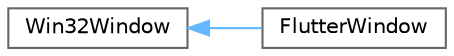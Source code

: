 digraph "类继承关系图"
{
 // LATEX_PDF_SIZE
  bgcolor="transparent";
  edge [fontname=Helvetica,fontsize=10,labelfontname=Helvetica,labelfontsize=10];
  node [fontname=Helvetica,fontsize=10,shape=box,height=0.2,width=0.4];
  rankdir="LR";
  Node0 [id="Node000000",label="Win32Window",height=0.2,width=0.4,color="grey40", fillcolor="white", style="filled",URL="$class_win32_window.html",tooltip=" "];
  Node0 -> Node1 [id="edge7837_Node000000_Node000001",dir="back",color="steelblue1",style="solid",tooltip=" "];
  Node1 [id="Node000001",label="FlutterWindow",height=0.2,width=0.4,color="grey40", fillcolor="white", style="filled",URL="$class_flutter_window.html",tooltip=" "];
}
